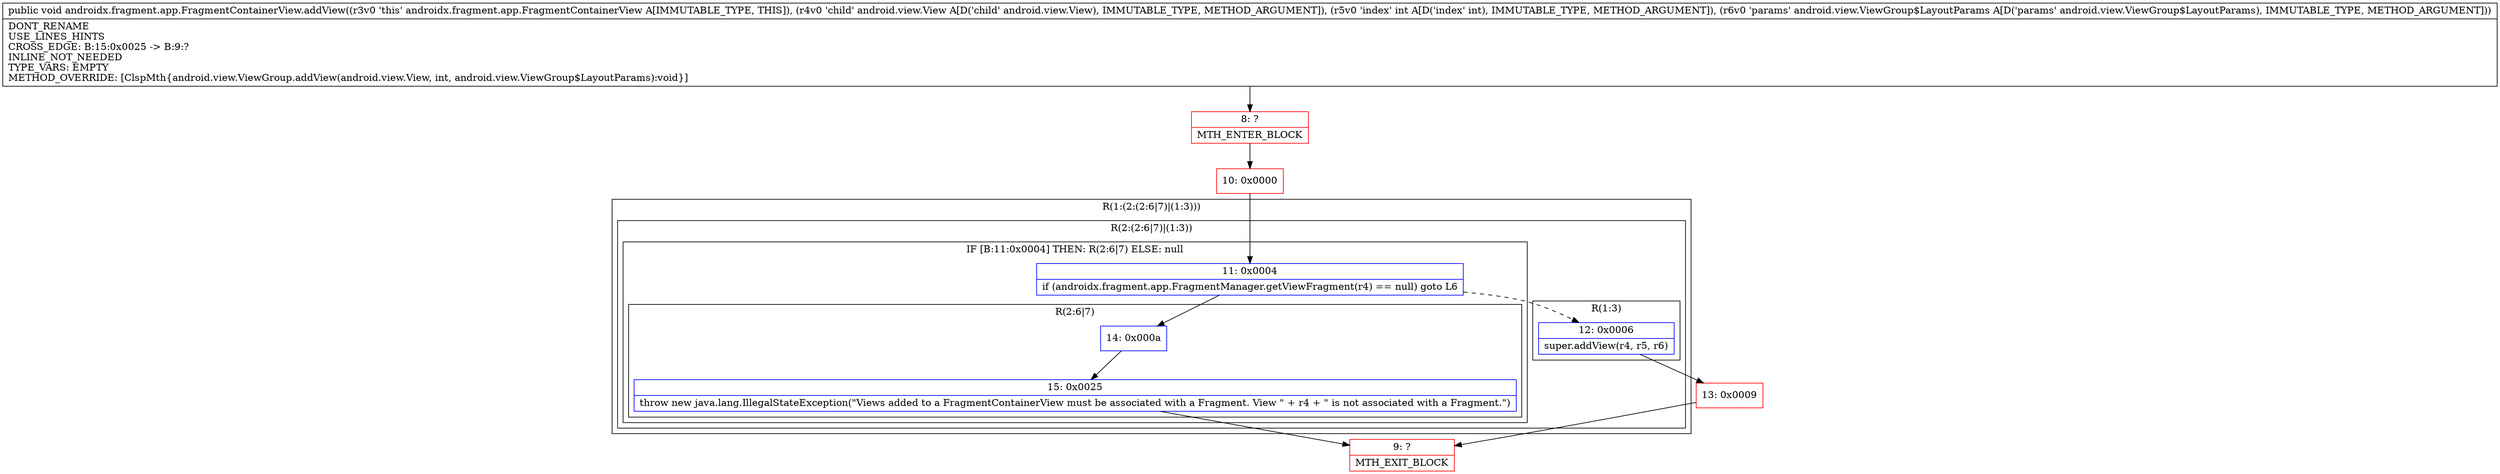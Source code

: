 digraph "CFG forandroidx.fragment.app.FragmentContainerView.addView(Landroid\/view\/View;ILandroid\/view\/ViewGroup$LayoutParams;)V" {
subgraph cluster_Region_815710521 {
label = "R(1:(2:(2:6|7)|(1:3)))";
node [shape=record,color=blue];
subgraph cluster_Region_782557288 {
label = "R(2:(2:6|7)|(1:3))";
node [shape=record,color=blue];
subgraph cluster_IfRegion_1967205941 {
label = "IF [B:11:0x0004] THEN: R(2:6|7) ELSE: null";
node [shape=record,color=blue];
Node_11 [shape=record,label="{11\:\ 0x0004|if (androidx.fragment.app.FragmentManager.getViewFragment(r4) == null) goto L6\l}"];
subgraph cluster_Region_14057865 {
label = "R(2:6|7)";
node [shape=record,color=blue];
Node_14 [shape=record,label="{14\:\ 0x000a}"];
Node_15 [shape=record,label="{15\:\ 0x0025|throw new java.lang.IllegalStateException(\"Views added to a FragmentContainerView must be associated with a Fragment. View \" + r4 + \" is not associated with a Fragment.\")\l}"];
}
}
subgraph cluster_Region_1174871971 {
label = "R(1:3)";
node [shape=record,color=blue];
Node_12 [shape=record,label="{12\:\ 0x0006|super.addView(r4, r5, r6)\l}"];
}
}
}
Node_8 [shape=record,color=red,label="{8\:\ ?|MTH_ENTER_BLOCK\l}"];
Node_10 [shape=record,color=red,label="{10\:\ 0x0000}"];
Node_13 [shape=record,color=red,label="{13\:\ 0x0009}"];
Node_9 [shape=record,color=red,label="{9\:\ ?|MTH_EXIT_BLOCK\l}"];
MethodNode[shape=record,label="{public void androidx.fragment.app.FragmentContainerView.addView((r3v0 'this' androidx.fragment.app.FragmentContainerView A[IMMUTABLE_TYPE, THIS]), (r4v0 'child' android.view.View A[D('child' android.view.View), IMMUTABLE_TYPE, METHOD_ARGUMENT]), (r5v0 'index' int A[D('index' int), IMMUTABLE_TYPE, METHOD_ARGUMENT]), (r6v0 'params' android.view.ViewGroup$LayoutParams A[D('params' android.view.ViewGroup$LayoutParams), IMMUTABLE_TYPE, METHOD_ARGUMENT]))  | DONT_RENAME\lUSE_LINES_HINTS\lCROSS_EDGE: B:15:0x0025 \-\> B:9:?\lINLINE_NOT_NEEDED\lTYPE_VARS: EMPTY\lMETHOD_OVERRIDE: [ClspMth\{android.view.ViewGroup.addView(android.view.View, int, android.view.ViewGroup$LayoutParams):void\}]\l}"];
MethodNode -> Node_8;Node_11 -> Node_12[style=dashed];
Node_11 -> Node_14;
Node_14 -> Node_15;
Node_15 -> Node_9;
Node_12 -> Node_13;
Node_8 -> Node_10;
Node_10 -> Node_11;
Node_13 -> Node_9;
}

